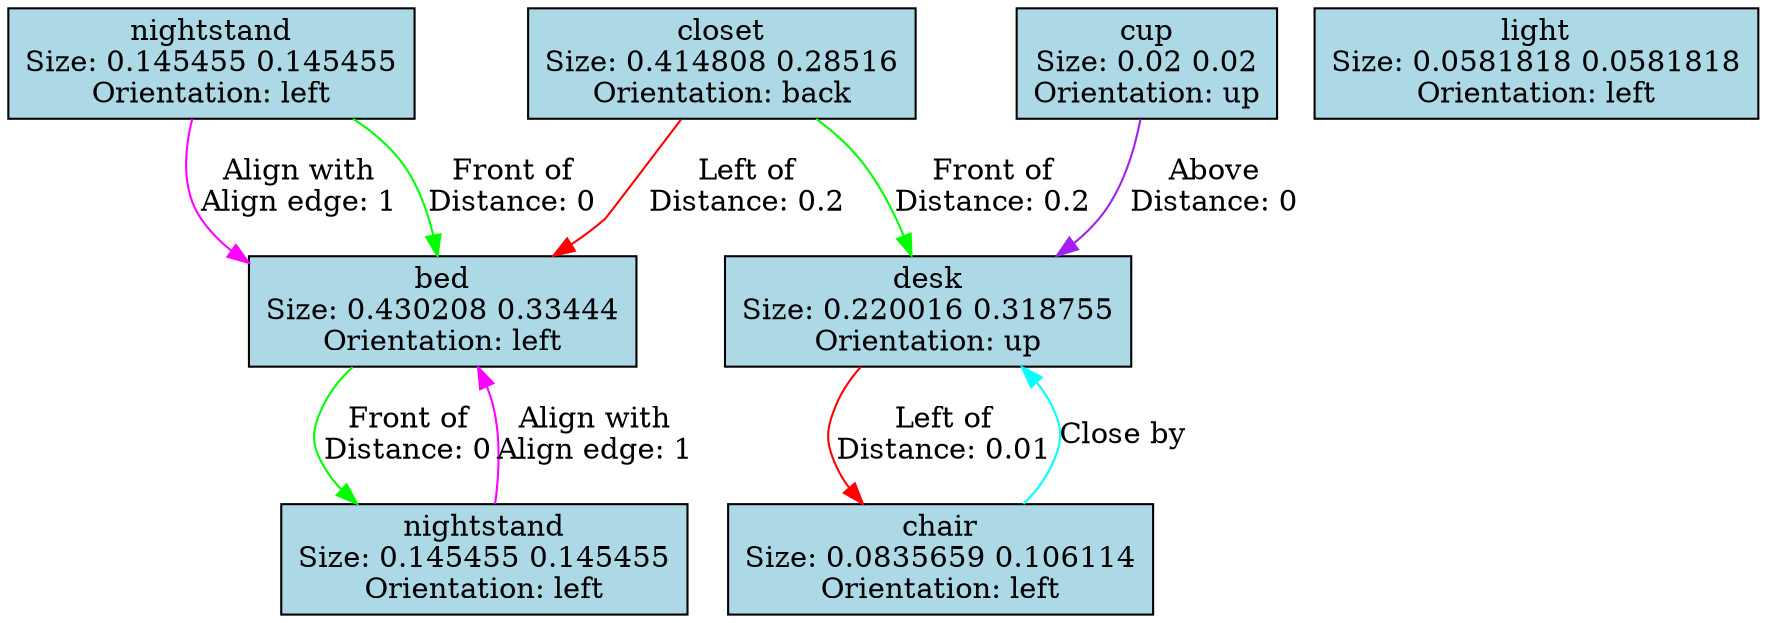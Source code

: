 digraph G {
0[label="bed\nSize: 0.430208 0.33444\nOrientation: left", shape=rect, style=filled, fillcolor="lightblue", width=0.430208, height=0.33444];
1[label="nightstand\nSize: 0.145455 0.145455\nOrientation: left", shape=rect, style=filled, fillcolor="lightblue", width=0.145455, height=0.145455];
2[label="nightstand\nSize: 0.145455 0.145455\nOrientation: left", shape=rect, style=filled, fillcolor="lightblue", width=0.145455, height=0.145455];
3[label="closet\nSize: 0.414808 0.28516\nOrientation: back", shape=rect, style=filled, fillcolor="lightblue", width=0.414808, height=0.28516];
4[label="desk\nSize: 0.220016 0.318755\nOrientation: up", shape=rect, style=filled, fillcolor="lightblue", width=0.220016, height=0.318755];
5[label="chair\nSize: 0.0835659 0.106114\nOrientation: left", shape=rect, style=filled, fillcolor="lightblue", width=0.0835659, height=0.106114];
6[label="light\nSize: 0.0581818 0.0581818\nOrientation: left", shape=rect, style=filled, fillcolor="lightblue", width=0.0581818, height=0.0581818];
7[label="cup\nSize: 0.02 0.02\nOrientation: up", shape=rect, style=filled, fillcolor="lightblue", width=0.02, height=0.02];
0->2 [label="Front of\nDistance: 0\n", color="green"];
1->0 [label="Align with\nAlign edge: 1\n", color="magenta"];
1->0 [label="Front of\nDistance: 0\n", color="green"];
2->0 [label="Align with\nAlign edge: 1\n", color="magenta"];
3->0 [label="Left of\nDistance: 0.2\n", color="red"];
3->4 [label="Front of\nDistance: 0.2\n", color="green"];
4->5 [label="Left of\nDistance: 0.01\n", color="red"];
5->4 [label="Close by\n", color="cyan"];
7->4 [label="Above\nDistance: 0\n", color="purple"];
}
